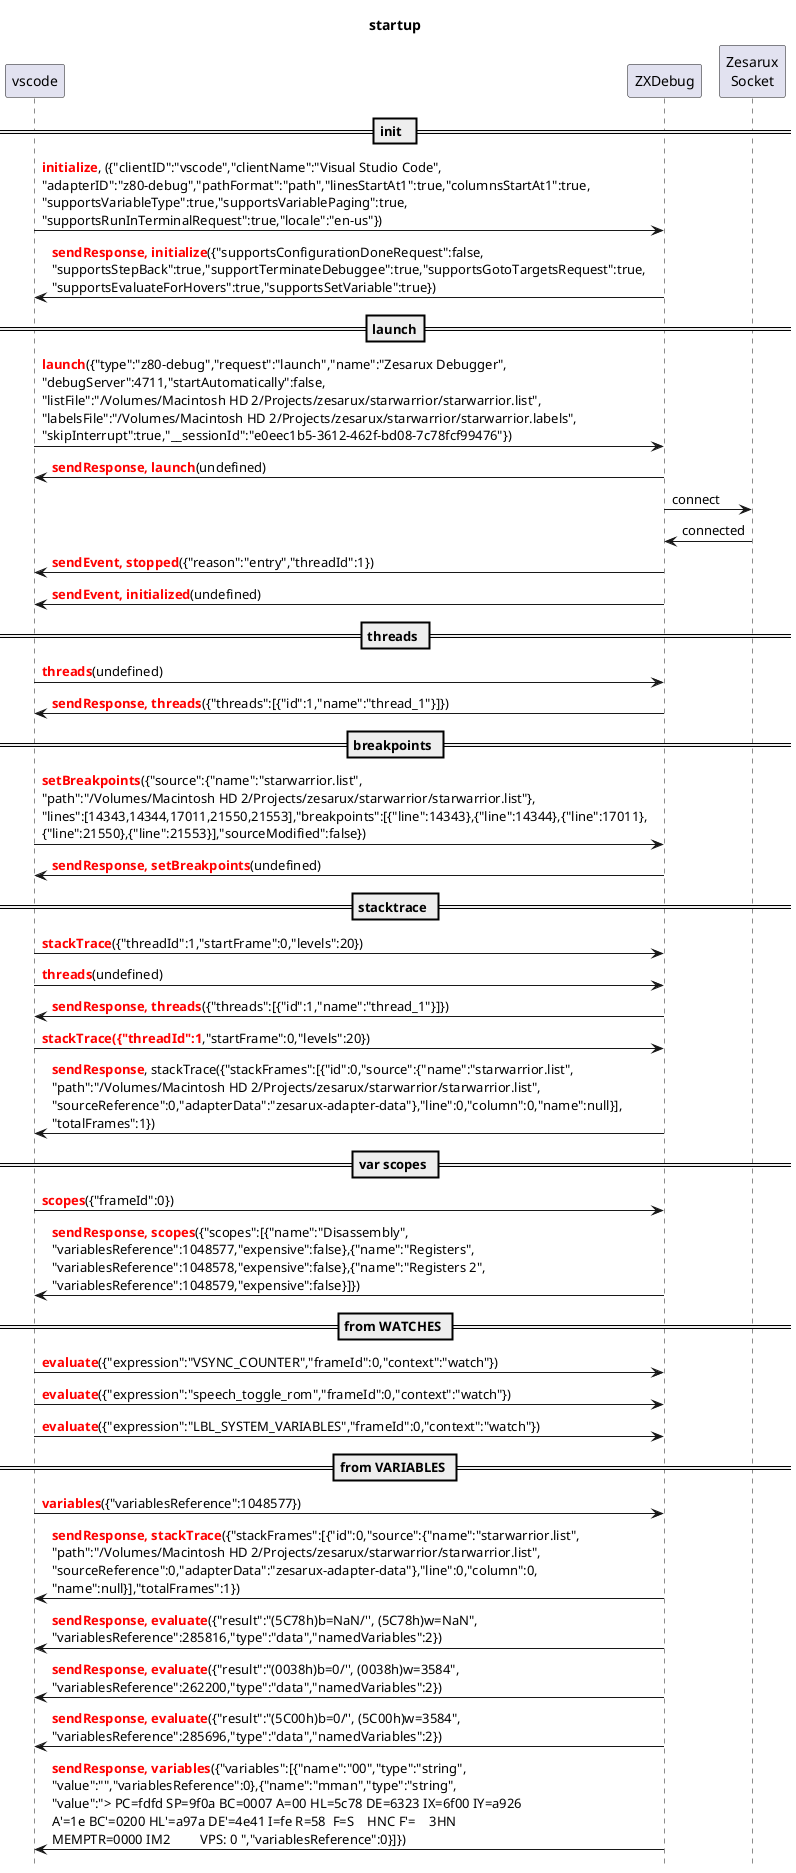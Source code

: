 @startuml

title startup

hide footbox


participant vscode
participant ZXDebug
participant ZXSocket as "Zesarux\nSocket"

== init  ==
vscode -> ZXDebug: <font color=red><b>initialize</b></font>, ({"clientID":"vscode","clientName":"Visual Studio Code",\n"adapterID":"z80-debug","pathFormat":"path","linesStartAt1":true,"columnsStartAt1":true,\n"supportsVariableType":true,"supportsVariablePaging":true,\n"supportsRunInTerminalRequest":true,"locale":"en-us"})
vscode <- ZXDebug: <font color=red><b>sendResponse, initialize</b></font>({"supportsConfigurationDoneRequest":false,\n"supportsStepBack":true,"supportTerminateDebuggee":true,"supportsGotoTargetsRequest":true,\n"supportsEvaluateForHovers":true,"supportsSetVariable":true})


== launch==
vscode -> ZXDebug: <font color=red><b>launch</b></font>({"type":"z80-debug","request":"launch","name":"Zesarux Debugger",\n"debugServer":4711,"startAutomatically":false,\n"listFile":"/Volumes/Macintosh HD 2/Projects/zesarux/starwarrior/starwarrior.list",\n"labelsFile":"/Volumes/Macintosh HD 2/Projects/zesarux/starwarrior/starwarrior.labels",\n"skipInterrupt":true,"__sessionId":"e0eec1b5-3612-462f-bd08-7c78fcf99476"})
vscode <- ZXDebug: <font color=red><b>sendResponse, launch</b></font>(undefined)
ZXSocket <- ZXDebug: connect
ZXSocket -> ZXDebug: connected
vscode <- ZXDebug: <font color=red><b>sendEvent, stopped</b></font>({"reason":"entry","threadId":1})

vscode <- ZXDebug: <font color=red><b>sendEvent, initialized</b></font>(undefined)

== threads ==
vscode -> ZXDebug: <font color=red><b>threads</b></font>(undefined)
vscode <- ZXDebug: <font color=red><b>sendResponse, threads</b></font>({"threads":[{"id":1,"name":"thread_1"}]})

== breakpoints ==
vscode -> ZXDebug: <font color=red><b>setBreakpoints</b></font>({"source":{"name":"starwarrior.list",\n"path":"/Volumes/Macintosh HD 2/Projects/zesarux/starwarrior/starwarrior.list"},\n"lines":[14343,14344,17011,21550,21553],"breakpoints":[{"line":14343},{"line":14344},{"line":17011},\n{"line":21550},{"line":21553}],"sourceModified":false})
vscode <- ZXDebug: <font color=red><b>sendResponse, setBreakpoints</b></font>(undefined)

== stacktrace ==
vscode -> ZXDebug: <font color=red><b>stackTrace</b></font>({"threadId":1,"startFrame":0,"levels":20})
vscode -> ZXDebug: <font color=red><b>threads</b></font>(undefined)
vscode <- ZXDebug: <font color=red><b>sendResponse, threads</b></font>({"threads":[{"id":1,"name":"thread_1"}]})
vscode -> ZXDebug: <font color=red><b>stackTrace({"threadId":1</b></font>,"startFrame":0,"levels":20})
vscode <- ZXDebug: <font color=red><b>sendResponse</b></font>, stackTrace({"stackFrames":[{"id":0,"source":{"name":"starwarrior.list",\n"path":"/Volumes/Macintosh HD 2/Projects/zesarux/starwarrior/starwarrior.list",\n"sourceReference":0,"adapterData":"zesarux-adapter-data"},"line":0,"column":0,"name":null}],\n"totalFrames":1})

== var scopes ==
vscode -> ZXDebug: <font color=red><b>scopes</b></font>({"frameId":0})
vscode <- ZXDebug: <font color=red><b>sendResponse, scopes</b></font>({"scopes":[{"name":"Disassembly",\n"variablesReference":1048577,"expensive":false},{"name":"Registers",\n"variablesReference":1048578,"expensive":false},{"name":"Registers 2",\n"variablesReference":1048579,"expensive":false}]})

== from WATCHES ==
vscode -> ZXDebug: <font color=red><b>evaluate</b></font>({"expression":"VSYNC_COUNTER","frameId":0,"context":"watch"})
vscode -> ZXDebug: <font color=red><b>evaluate</b></font>({"expression":"speech_toggle_rom","frameId":0,"context":"watch"})
vscode -> ZXDebug: <font color=red><b>evaluate</b></font>({"expression":"LBL_SYSTEM_VARIABLES","frameId":0,"context":"watch"})

== from VARIABLES ==
vscode -> ZXDebug: <font color=red><b>variables</b></font>({"variablesReference":1048577})

vscode <- ZXDebug: <font color=red><b>sendResponse, stackTrace</b></font>({"stackFrames":[{"id":0,"source":{"name":"starwarrior.list",\n"path":"/Volumes/Macintosh HD 2/Projects/zesarux/starwarrior/starwarrior.list",\n"sourceReference":0,"adapterData":"zesarux-adapter-data"},"line":0,"column":0,\n"name":null}],"totalFrames":1})

vscode <- ZXDebug: <font color=red><b>sendResponse, evaluate</b></font>({"result":"(5C78h)b=NaN/'', (5C78h)w=NaN",\n"variablesReference":285816,"type":"data","namedVariables":2})
vscode <- ZXDebug: <font color=red><b>sendResponse, evaluate</b></font>({"result":"(0038h)b=0/'', (0038h)w=3584",\n"variablesReference":262200,"type":"data","namedVariables":2})
vscode <- ZXDebug: <font color=red><b>sendResponse, evaluate</b></font>({"result":"(5C00h)b=0/'', (5C00h)w=3584",\n"variablesReference":285696,"type":"data","namedVariables":2})
vscode <- ZXDebug: <font color=red><b>sendResponse, variables</b></font>({"variables":[{"name":"00","type":"string",\n"value":"","variablesReference":0},{"name":"mman","type":"string",\n"value":"> PC=fdfd SP=9f0a BC=0007 A=00 HL=5c78 DE=6323 IX=6f00 IY=a926\nA'=1e BC'=0200 HL'=a97a DE'=4e41 I=fe R=58  F=S    HNC F'=    3HN  \nMEMPTR=0000 IM2         VPS: 0 ","variablesReference":0}]})


@enduml



